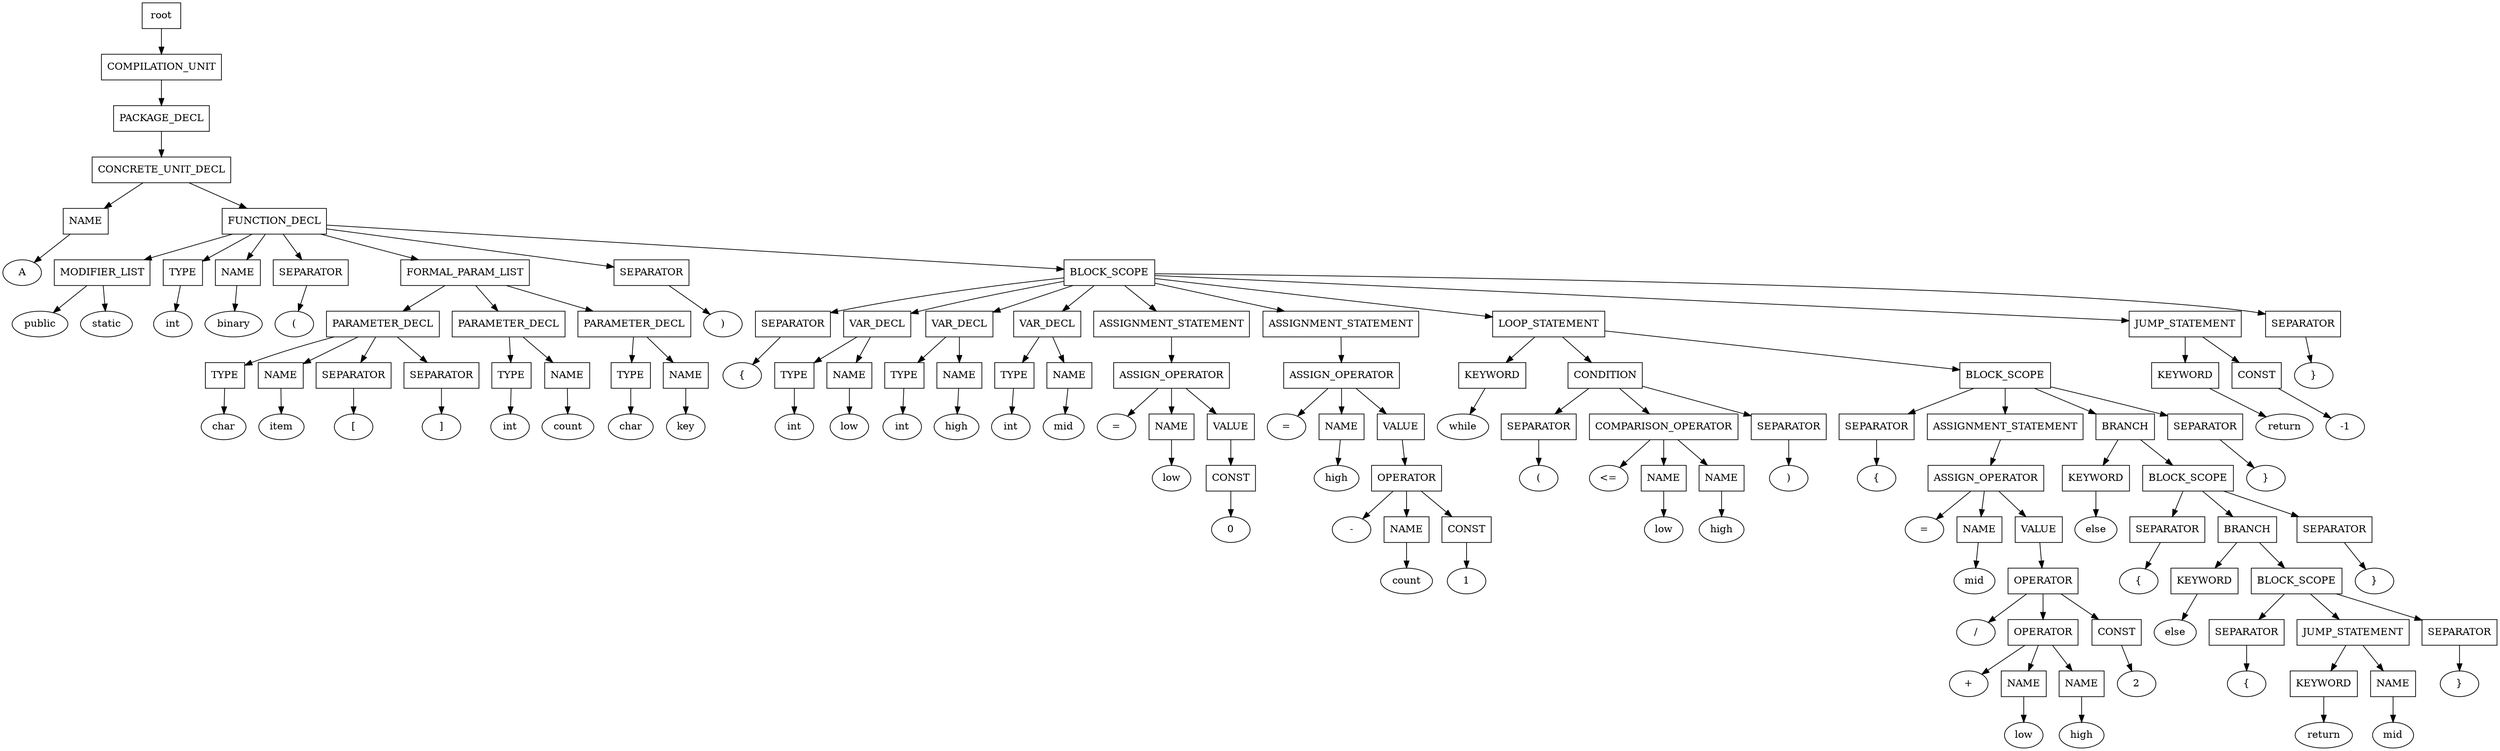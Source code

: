 digraph G {
	splines="TRUE";
	n_0 [label="root", shape="rectangle"]
	n_0 -> n_1
	n_1 [label="COMPILATION_UNIT", shape="rectangle"]
	n_1 -> n_2
	n_2 [label="PACKAGE_DECL", shape="rectangle"]
	n_2 -> n_3
	n_3 [label="CONCRETE_UNIT_DECL", shape="rectangle"]
	n_3 -> n_4
	n_4 [label="NAME", shape="rectangle"]
	n_4 -> n_6
	n_6 [label="A", shape="ellipse"]
	n_3 -> n_5
	n_5 [label="FUNCTION_DECL", shape="rectangle"]
	n_5 -> n_7
	n_7 [label="MODIFIER_LIST", shape="rectangle"]
	n_7 -> n_14
	n_14 [label="public", shape="ellipse"]
	n_7 -> n_15
	n_15 [label="static", shape="ellipse"]
	n_5 -> n_8
	n_8 [label="TYPE", shape="rectangle"]
	n_8 -> n_16
	n_16 [label="int", shape="ellipse"]
	n_5 -> n_9
	n_9 [label="NAME", shape="rectangle"]
	n_9 -> n_17
	n_17 [label="binary", shape="ellipse"]
	n_5 -> n_10
	n_10 [label="SEPARATOR", shape="rectangle"]
	n_10 -> n_18
	n_18 [label="(", shape="ellipse"]
	n_5 -> n_11
	n_11 [label="FORMAL_PARAM_LIST", shape="rectangle"]
	n_11 -> n_19
	n_19 [label="PARAMETER_DECL", shape="rectangle"]
	n_19 -> n_32
	n_32 [label="TYPE", shape="rectangle"]
	n_32 -> n_55
	n_55 [label="char", shape="ellipse"]
	n_19 -> n_33
	n_33 [label="NAME", shape="rectangle"]
	n_33 -> n_56
	n_56 [label="item", shape="ellipse"]
	n_19 -> n_34
	n_34 [label="SEPARATOR", shape="rectangle"]
	n_34 -> n_57
	n_57 [label="[", shape="ellipse"]
	n_19 -> n_35
	n_35 [label="SEPARATOR", shape="rectangle"]
	n_35 -> n_58
	n_58 [label="]", shape="ellipse"]
	n_11 -> n_20
	n_20 [label="PARAMETER_DECL", shape="rectangle"]
	n_20 -> n_36
	n_36 [label="TYPE", shape="rectangle"]
	n_36 -> n_59
	n_59 [label="int", shape="ellipse"]
	n_20 -> n_37
	n_37 [label="NAME", shape="rectangle"]
	n_37 -> n_60
	n_60 [label="count", shape="ellipse"]
	n_11 -> n_21
	n_21 [label="PARAMETER_DECL", shape="rectangle"]
	n_21 -> n_38
	n_38 [label="TYPE", shape="rectangle"]
	n_38 -> n_61
	n_61 [label="char", shape="ellipse"]
	n_21 -> n_39
	n_39 [label="NAME", shape="rectangle"]
	n_39 -> n_62
	n_62 [label="key", shape="ellipse"]
	n_5 -> n_12
	n_12 [label="SEPARATOR", shape="rectangle"]
	n_12 -> n_22
	n_22 [label=")", shape="ellipse"]
	n_5 -> n_13
	n_13 [label="BLOCK_SCOPE", shape="rectangle"]
	n_13 -> n_23
	n_23 [label="SEPARATOR", shape="rectangle"]
	n_23 -> n_40
	n_40 [label="{", shape="ellipse"]
	n_13 -> n_24
	n_24 [label="VAR_DECL", shape="rectangle"]
	n_24 -> n_41
	n_41 [label="TYPE", shape="rectangle"]
	n_41 -> n_63
	n_63 [label="int", shape="ellipse"]
	n_24 -> n_42
	n_42 [label="NAME", shape="rectangle"]
	n_42 -> n_64
	n_64 [label="low", shape="ellipse"]
	n_13 -> n_25
	n_25 [label="VAR_DECL", shape="rectangle"]
	n_25 -> n_43
	n_43 [label="TYPE", shape="rectangle"]
	n_43 -> n_65
	n_65 [label="int", shape="ellipse"]
	n_25 -> n_44
	n_44 [label="NAME", shape="rectangle"]
	n_44 -> n_66
	n_66 [label="high", shape="ellipse"]
	n_13 -> n_26
	n_26 [label="VAR_DECL", shape="rectangle"]
	n_26 -> n_45
	n_45 [label="TYPE", shape="rectangle"]
	n_45 -> n_67
	n_67 [label="int", shape="ellipse"]
	n_26 -> n_46
	n_46 [label="NAME", shape="rectangle"]
	n_46 -> n_68
	n_68 [label="mid", shape="ellipse"]
	n_13 -> n_27
	n_27 [label="ASSIGNMENT_STATEMENT", shape="rectangle"]
	n_27 -> n_47
	n_47 [label="ASSIGN_OPERATOR", shape="rectangle"]
	n_47 -> n_69
	n_69 [label="=", shape="ellipse"]
	n_47 -> n_70
	n_70 [label="NAME", shape="rectangle"]
	n_70 -> n_85
	n_85 [label="low", shape="ellipse"]
	n_47 -> n_71
	n_71 [label="VALUE", shape="rectangle"]
	n_71 -> n_86
	n_86 [label="CONST", shape="rectangle"]
	n_86 -> n_99
	n_99 [label="0", shape="ellipse"]
	n_13 -> n_28
	n_28 [label="ASSIGNMENT_STATEMENT", shape="rectangle"]
	n_28 -> n_48
	n_48 [label="ASSIGN_OPERATOR", shape="rectangle"]
	n_48 -> n_72
	n_72 [label="=", shape="ellipse"]
	n_48 -> n_73
	n_73 [label="NAME", shape="rectangle"]
	n_73 -> n_87
	n_87 [label="high", shape="ellipse"]
	n_48 -> n_74
	n_74 [label="VALUE", shape="rectangle"]
	n_74 -> n_88
	n_88 [label="OPERATOR", shape="rectangle"]
	n_88 -> n_100
	n_100 [label="-", shape="ellipse"]
	n_88 -> n_101
	n_101 [label="NAME", shape="rectangle"]
	n_101 -> n_112
	n_112 [label="count", shape="ellipse"]
	n_88 -> n_102
	n_102 [label="CONST", shape="rectangle"]
	n_102 -> n_113
	n_113 [label="1", shape="ellipse"]
	n_13 -> n_29
	n_29 [label="LOOP_STATEMENT", shape="rectangle"]
	n_29 -> n_49
	n_49 [label="KEYWORD", shape="rectangle"]
	n_49 -> n_75
	n_75 [label="while", shape="ellipse"]
	n_29 -> n_50
	n_50 [label="CONDITION", shape="rectangle"]
	n_50 -> n_76
	n_76 [label="SEPARATOR", shape="rectangle"]
	n_76 -> n_89
	n_89 [label="(", shape="ellipse"]
	n_50 -> n_77
	n_77 [label="COMPARISON_OPERATOR", shape="rectangle"]
	n_77 -> n_90
	n_90 [label="<=", shape="ellipse"]
	n_77 -> n_91
	n_91 [label="NAME", shape="rectangle"]
	n_91 -> n_103
	n_103 [label="low", shape="ellipse"]
	n_77 -> n_92
	n_92 [label="NAME", shape="rectangle"]
	n_92 -> n_104
	n_104 [label="high", shape="ellipse"]
	n_50 -> n_78
	n_78 [label="SEPARATOR", shape="rectangle"]
	n_78 -> n_93
	n_93 [label=")", shape="ellipse"]
	n_29 -> n_51
	n_51 [label="BLOCK_SCOPE", shape="rectangle"]
	n_51 -> n_79
	n_79 [label="SEPARATOR", shape="rectangle"]
	n_79 -> n_94
	n_94 [label="{", shape="ellipse"]
	n_51 -> n_80
	n_80 [label="ASSIGNMENT_STATEMENT", shape="rectangle"]
	n_80 -> n_95
	n_95 [label="ASSIGN_OPERATOR", shape="rectangle"]
	n_95 -> n_105
	n_105 [label="=", shape="ellipse"]
	n_95 -> n_106
	n_106 [label="NAME", shape="rectangle"]
	n_106 -> n_114
	n_114 [label="mid", shape="ellipse"]
	n_95 -> n_107
	n_107 [label="VALUE", shape="rectangle"]
	n_107 -> n_115
	n_115 [label="OPERATOR", shape="rectangle"]
	n_115 -> n_120
	n_120 [label="/", shape="ellipse"]
	n_115 -> n_121
	n_121 [label="OPERATOR", shape="rectangle"]
	n_121 -> n_127
	n_127 [label="+", shape="ellipse"]
	n_121 -> n_128
	n_128 [label="NAME", shape="rectangle"]
	n_128 -> n_135
	n_135 [label="low", shape="ellipse"]
	n_121 -> n_129
	n_129 [label="NAME", shape="rectangle"]
	n_129 -> n_136
	n_136 [label="high", shape="ellipse"]
	n_115 -> n_122
	n_122 [label="CONST", shape="rectangle"]
	n_122 -> n_130
	n_130 [label="2", shape="ellipse"]
	n_51 -> n_81
	n_81 [label="BRANCH", shape="rectangle"]
	n_81 -> n_96
	n_96 [label="KEYWORD", shape="rectangle"]
	n_96 -> n_108
	n_108 [label="else", shape="ellipse"]
	n_81 -> n_97
	n_97 [label="BLOCK_SCOPE", shape="rectangle"]
	n_97 -> n_109
	n_109 [label="SEPARATOR", shape="rectangle"]
	n_109 -> n_116
	n_116 [label="{", shape="ellipse"]
	n_97 -> n_110
	n_110 [label="BRANCH", shape="rectangle"]
	n_110 -> n_117
	n_117 [label="KEYWORD", shape="rectangle"]
	n_117 -> n_123
	n_123 [label="else", shape="ellipse"]
	n_110 -> n_118
	n_118 [label="BLOCK_SCOPE", shape="rectangle"]
	n_118 -> n_124
	n_124 [label="SEPARATOR", shape="rectangle"]
	n_124 -> n_131
	n_131 [label="{", shape="ellipse"]
	n_118 -> n_125
	n_125 [label="JUMP_STATEMENT", shape="rectangle"]
	n_125 -> n_132
	n_132 [label="KEYWORD", shape="rectangle"]
	n_132 -> n_137
	n_137 [label="return", shape="ellipse"]
	n_125 -> n_133
	n_133 [label="NAME", shape="rectangle"]
	n_133 -> n_138
	n_138 [label="mid", shape="ellipse"]
	n_118 -> n_126
	n_126 [label="SEPARATOR", shape="rectangle"]
	n_126 -> n_134
	n_134 [label="}", shape="ellipse"]
	n_97 -> n_111
	n_111 [label="SEPARATOR", shape="rectangle"]
	n_111 -> n_119
	n_119 [label="}", shape="ellipse"]
	n_51 -> n_82
	n_82 [label="SEPARATOR", shape="rectangle"]
	n_82 -> n_98
	n_98 [label="}", shape="ellipse"]
	n_13 -> n_30
	n_30 [label="JUMP_STATEMENT", shape="rectangle"]
	n_30 -> n_52
	n_52 [label="KEYWORD", shape="rectangle"]
	n_52 -> n_83
	n_83 [label="return", shape="ellipse"]
	n_30 -> n_53
	n_53 [label="CONST", shape="rectangle"]
	n_53 -> n_84
	n_84 [label="-1", shape="ellipse"]
	n_13 -> n_31
	n_31 [label="SEPARATOR", shape="rectangle"]
	n_31 -> n_54
	n_54 [label="}", shape="ellipse"]
}
